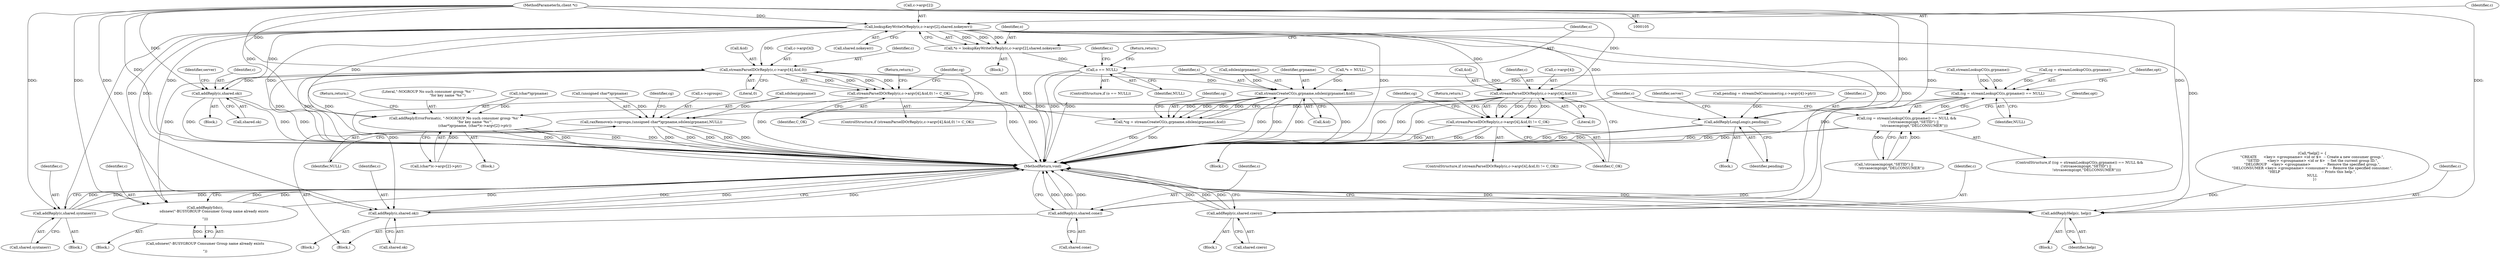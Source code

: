 digraph "1_redis_c04082cf138f1f51cedf05ee9ad36fb6763cafc6@array" {
"1000143" [label="(Call,lookupKeyWriteOrReply(c,c->argv[2],shared.nokeyerr))"];
"1000106" [label="(MethodParameterIn,client *c)"];
"1000141" [label="(Call,*o = lookupKeyWriteOrReply(c,c->argv[2],shared.nokeyerr))"];
"1000154" [label="(Call,o == NULL)"];
"1000174" [label="(Call,(cg = streamLookupCG(s,grpname)) == NULL)"];
"1000173" [label="(Call,(cg = streamLookupCG(s,grpname)) == NULL &&\n            (!strcasecmp(opt,\"SETID\") ||\n             !strcasecmp(opt,\"DELCONSUMER\")))"];
"1000354" [label="(Call,raxRemove(s->cgroups,(unsigned char*)grpname,sdslen(grpname),NULL))"];
"1000191" [label="(Call,addReplyErrorFormat(c, \"-NOGROUP No such consumer group '%s' \"\n                                   \"for key name '%s'\",\n                                   (char*)grpname, (char*)c->argv[2]->ptr))"];
"1000240" [label="(Call,streamParseIDOrReply(c,c->argv[4],&id,0))"];
"1000239" [label="(Call,streamParseIDOrReply(c,c->argv[4],&id,0) != C_OK)"];
"1000256" [label="(Call,streamCreateCG(s,grpname,sdslen(grpname),&id))"];
"1000254" [label="(Call,*cg = streamCreateCG(s,grpname,sdslen(grpname),&id))"];
"1000266" [label="(Call,addReply(c,shared.ok))"];
"1000277" [label="(Call,addReplySds(c,\n                sdsnew(\"-BUSYGROUP Consumer Group name already exists\r\n\")))"];
"1000315" [label="(Call,streamParseIDOrReply(c,c->argv[4],&id,0))"];
"1000314" [label="(Call,streamParseIDOrReply(c,c->argv[4],&id,0) != C_OK)"];
"1000333" [label="(Call,addReply(c,shared.ok))"];
"1000366" [label="(Call,addReply(c,shared.cone))"];
"1000373" [label="(Call,addReply(c,shared.czero))"];
"1000403" [label="(Call,addReplyLongLong(c,pending))"];
"1000417" [label="(Call,addReplyHelp(c, help))"];
"1000422" [label="(Call,addReply(c,shared.syntaxerr))"];
"1000142" [label="(Identifier,o)"];
"1000257" [label="(Identifier,s)"];
"1000313" [label="(ControlStructure,if (streamParseIDOrReply(c,c->argv[4],&id,0) != C_OK))"];
"1000334" [label="(Identifier,c)"];
"1000145" [label="(Call,c->argv[2])"];
"1000358" [label="(Call,(unsigned char*)grpname)"];
"1000157" [label="(Return,return;)"];
"1000252" [label="(Return,return;)"];
"1000354" [label="(Call,raxRemove(s->cgroups,(unsigned char*)grpname,sdslen(grpname),NULL))"];
"1000192" [label="(Identifier,c)"];
"1000375" [label="(Call,shared.czero)"];
"1000417" [label="(Call,addReplyHelp(c, help))"];
"1000194" [label="(Call,(char*)grpname)"];
"1000367" [label="(Identifier,c)"];
"1000363" [label="(Identifier,NULL)"];
"1000366" [label="(Call,addReply(c,shared.cone))"];
"1000392" [label="(Call,pending = streamDelConsumer(cg,c->argv[4]->ptr))"];
"1000422" [label="(Call,addReply(c,shared.syntaxerr))"];
"1000139" [label="(Block,)"];
"1000390" [label="(Block,)"];
"1000156" [label="(Identifier,NULL)"];
"1000276" [label="(Block,)"];
"1000268" [label="(Call,shared.ok)"];
"1000141" [label="(Call,*o = lookupKeyWriteOrReply(c,c->argv[2],shared.nokeyerr))"];
"1000155" [label="(Identifier,o)"];
"1000335" [label="(Call,shared.ok)"];
"1000206" [label="(Return,return;)"];
"1000255" [label="(Identifier,cg)"];
"1000424" [label="(Call,shared.syntaxerr)"];
"1000404" [label="(Identifier,c)"];
"1000373" [label="(Call,addReply(c,shared.czero))"];
"1000180" [label="(Identifier,NULL)"];
"1000277" [label="(Call,addReplySds(c,\n                sdsnew(\"-BUSYGROUP Consumer Group name already exists\r\n\")))"];
"1000153" [label="(ControlStructure,if (o == NULL))"];
"1000279" [label="(Call,sdsnew(\"-BUSYGROUP Consumer Group name already exists\r\n\"))"];
"1000144" [label="(Identifier,c)"];
"1000150" [label="(Call,shared.nokeyerr)"];
"1000273" [label="(Identifier,server)"];
"1000177" [label="(Call,streamLookupCG(s,grpname))"];
"1000249" [label="(Literal,0)"];
"1000181" [label="(Call,!strcasecmp(opt,\"SETID\") ||\n             !strcasecmp(opt,\"DELCONSUMER\"))"];
"1000154" [label="(Call,o == NULL)"];
"1000267" [label="(Identifier,c)"];
"1000421" [label="(Block,)"];
"1000109" [label="(Call,*help[] = {\n\"CREATE      <key> <groupname> <id or $>  -- Create a new consumer group.\",\n\"SETID       <key> <groupname> <id or $>  -- Set the current group ID.\",\n\"DELGROUP    <key> <groupname>            -- Remove the specified group.\",\n\"DELCONSUMER <key> <groupname> <consumer> -- Remove the specified conusmer.\",\n\"HELP                                     -- Prints this help.\",\nNULL\n    })"];
"1000423" [label="(Identifier,c)"];
"1000408" [label="(Identifier,server)"];
"1000174" [label="(Call,(cg = streamLookupCG(s,grpname)) == NULL)"];
"1000372" [label="(Block,)"];
"1000368" [label="(Call,shared.cone)"];
"1000218" [label="(Block,)"];
"1000418" [label="(Identifier,c)"];
"1000173" [label="(Call,(cg = streamLookupCG(s,grpname)) == NULL &&\n            (!strcasecmp(opt,\"SETID\") ||\n             !strcasecmp(opt,\"DELCONSUMER\")))"];
"1000191" [label="(Call,addReplyErrorFormat(c, \"-NOGROUP No such consumer group '%s' \"\n                                   \"for key name '%s'\",\n                                   (char*)grpname, (char*)c->argv[2]->ptr))"];
"1000239" [label="(Call,streamParseIDOrReply(c,c->argv[4],&id,0) != C_OK)"];
"1000316" [label="(Identifier,c)"];
"1000427" [label="(MethodReturn,void)"];
"1000374" [label="(Identifier,c)"];
"1000175" [label="(Call,cg = streamLookupCG(s,grpname))"];
"1000250" [label="(Identifier,C_OK)"];
"1000184" [label="(Identifier,opt)"];
"1000315" [label="(Call,streamParseIDOrReply(c,c->argv[4],&id,0))"];
"1000256" [label="(Call,streamCreateCG(s,grpname,sdslen(grpname),&id))"];
"1000254" [label="(Call,*cg = streamCreateCG(s,grpname,sdslen(grpname),&id))"];
"1000333" [label="(Call,addReply(c,shared.ok))"];
"1000211" [label="(Identifier,opt)"];
"1000259" [label="(Call,sdslen(grpname))"];
"1000317" [label="(Call,c->argv[4])"];
"1000330" [label="(Identifier,cg)"];
"1000238" [label="(ControlStructure,if (streamParseIDOrReply(c,c->argv[4],&id,0) != C_OK))"];
"1000419" [label="(Identifier,help)"];
"1000365" [label="(Identifier,cg)"];
"1000193" [label="(Literal,\"-NOGROUP No such consumer group '%s' \"\n                                   \"for key name '%s'\")"];
"1000405" [label="(Identifier,pending)"];
"1000197" [label="(Call,(char*)c->argv[2]->ptr)"];
"1000264" [label="(Identifier,cg)"];
"1000327" [label="(Return,return;)"];
"1000190" [label="(Block,)"];
"1000258" [label="(Identifier,grpname)"];
"1000278" [label="(Identifier,c)"];
"1000355" [label="(Call,s->cgroups)"];
"1000361" [label="(Call,sdslen(grpname))"];
"1000314" [label="(Call,streamParseIDOrReply(c,c->argv[4],&id,0) != C_OK)"];
"1000240" [label="(Call,streamParseIDOrReply(c,c->argv[4],&id,0))"];
"1000324" [label="(Literal,0)"];
"1000159" [label="(Identifier,s)"];
"1000143" [label="(Call,lookupKeyWriteOrReply(c,c->argv[2],shared.nokeyerr))"];
"1000325" [label="(Identifier,C_OK)"];
"1000416" [label="(Block,)"];
"1000172" [label="(ControlStructure,if ((cg = streamLookupCG(s,grpname)) == NULL &&\n            (!strcasecmp(opt,\"SETID\") ||\n             !strcasecmp(opt,\"DELCONSUMER\"))))"];
"1000353" [label="(Block,)"];
"1000322" [label="(Call,&id)"];
"1000242" [label="(Call,c->argv[4])"];
"1000106" [label="(MethodParameterIn,client *c)"];
"1000265" [label="(Block,)"];
"1000241" [label="(Identifier,c)"];
"1000112" [label="(Call,*s = NULL)"];
"1000293" [label="(Block,)"];
"1000261" [label="(Call,&id)"];
"1000266" [label="(Call,addReply(c,shared.ok))"];
"1000247" [label="(Call,&id)"];
"1000403" [label="(Call,addReplyLongLong(c,pending))"];
"1000143" -> "1000141"  [label="AST: "];
"1000143" -> "1000150"  [label="CFG: "];
"1000144" -> "1000143"  [label="AST: "];
"1000145" -> "1000143"  [label="AST: "];
"1000150" -> "1000143"  [label="AST: "];
"1000141" -> "1000143"  [label="CFG: "];
"1000143" -> "1000427"  [label="DDG: "];
"1000143" -> "1000427"  [label="DDG: "];
"1000143" -> "1000427"  [label="DDG: "];
"1000143" -> "1000141"  [label="DDG: "];
"1000143" -> "1000141"  [label="DDG: "];
"1000143" -> "1000141"  [label="DDG: "];
"1000106" -> "1000143"  [label="DDG: "];
"1000143" -> "1000191"  [label="DDG: "];
"1000143" -> "1000240"  [label="DDG: "];
"1000143" -> "1000266"  [label="DDG: "];
"1000143" -> "1000277"  [label="DDG: "];
"1000143" -> "1000315"  [label="DDG: "];
"1000143" -> "1000333"  [label="DDG: "];
"1000143" -> "1000366"  [label="DDG: "];
"1000143" -> "1000373"  [label="DDG: "];
"1000143" -> "1000403"  [label="DDG: "];
"1000143" -> "1000417"  [label="DDG: "];
"1000143" -> "1000422"  [label="DDG: "];
"1000106" -> "1000105"  [label="AST: "];
"1000106" -> "1000427"  [label="DDG: "];
"1000106" -> "1000191"  [label="DDG: "];
"1000106" -> "1000240"  [label="DDG: "];
"1000106" -> "1000266"  [label="DDG: "];
"1000106" -> "1000277"  [label="DDG: "];
"1000106" -> "1000315"  [label="DDG: "];
"1000106" -> "1000333"  [label="DDG: "];
"1000106" -> "1000366"  [label="DDG: "];
"1000106" -> "1000373"  [label="DDG: "];
"1000106" -> "1000403"  [label="DDG: "];
"1000106" -> "1000417"  [label="DDG: "];
"1000106" -> "1000422"  [label="DDG: "];
"1000141" -> "1000139"  [label="AST: "];
"1000142" -> "1000141"  [label="AST: "];
"1000155" -> "1000141"  [label="CFG: "];
"1000141" -> "1000427"  [label="DDG: "];
"1000141" -> "1000154"  [label="DDG: "];
"1000154" -> "1000153"  [label="AST: "];
"1000154" -> "1000156"  [label="CFG: "];
"1000155" -> "1000154"  [label="AST: "];
"1000156" -> "1000154"  [label="AST: "];
"1000157" -> "1000154"  [label="CFG: "];
"1000159" -> "1000154"  [label="CFG: "];
"1000154" -> "1000427"  [label="DDG: "];
"1000154" -> "1000427"  [label="DDG: "];
"1000154" -> "1000427"  [label="DDG: "];
"1000154" -> "1000174"  [label="DDG: "];
"1000174" -> "1000173"  [label="AST: "];
"1000174" -> "1000180"  [label="CFG: "];
"1000175" -> "1000174"  [label="AST: "];
"1000180" -> "1000174"  [label="AST: "];
"1000184" -> "1000174"  [label="CFG: "];
"1000173" -> "1000174"  [label="CFG: "];
"1000174" -> "1000427"  [label="DDG: "];
"1000174" -> "1000173"  [label="DDG: "];
"1000175" -> "1000174"  [label="DDG: "];
"1000177" -> "1000174"  [label="DDG: "];
"1000177" -> "1000174"  [label="DDG: "];
"1000174" -> "1000354"  [label="DDG: "];
"1000173" -> "1000172"  [label="AST: "];
"1000173" -> "1000181"  [label="CFG: "];
"1000181" -> "1000173"  [label="AST: "];
"1000192" -> "1000173"  [label="CFG: "];
"1000211" -> "1000173"  [label="CFG: "];
"1000173" -> "1000427"  [label="DDG: "];
"1000173" -> "1000427"  [label="DDG: "];
"1000173" -> "1000427"  [label="DDG: "];
"1000181" -> "1000173"  [label="DDG: "];
"1000181" -> "1000173"  [label="DDG: "];
"1000354" -> "1000353"  [label="AST: "];
"1000354" -> "1000363"  [label="CFG: "];
"1000355" -> "1000354"  [label="AST: "];
"1000358" -> "1000354"  [label="AST: "];
"1000361" -> "1000354"  [label="AST: "];
"1000363" -> "1000354"  [label="AST: "];
"1000365" -> "1000354"  [label="CFG: "];
"1000354" -> "1000427"  [label="DDG: "];
"1000354" -> "1000427"  [label="DDG: "];
"1000354" -> "1000427"  [label="DDG: "];
"1000354" -> "1000427"  [label="DDG: "];
"1000354" -> "1000427"  [label="DDG: "];
"1000358" -> "1000354"  [label="DDG: "];
"1000361" -> "1000354"  [label="DDG: "];
"1000191" -> "1000190"  [label="AST: "];
"1000191" -> "1000197"  [label="CFG: "];
"1000192" -> "1000191"  [label="AST: "];
"1000193" -> "1000191"  [label="AST: "];
"1000194" -> "1000191"  [label="AST: "];
"1000197" -> "1000191"  [label="AST: "];
"1000206" -> "1000191"  [label="CFG: "];
"1000191" -> "1000427"  [label="DDG: "];
"1000191" -> "1000427"  [label="DDG: "];
"1000191" -> "1000427"  [label="DDG: "];
"1000191" -> "1000427"  [label="DDG: "];
"1000194" -> "1000191"  [label="DDG: "];
"1000197" -> "1000191"  [label="DDG: "];
"1000240" -> "1000239"  [label="AST: "];
"1000240" -> "1000249"  [label="CFG: "];
"1000241" -> "1000240"  [label="AST: "];
"1000242" -> "1000240"  [label="AST: "];
"1000247" -> "1000240"  [label="AST: "];
"1000249" -> "1000240"  [label="AST: "];
"1000250" -> "1000240"  [label="CFG: "];
"1000240" -> "1000427"  [label="DDG: "];
"1000240" -> "1000427"  [label="DDG: "];
"1000240" -> "1000427"  [label="DDG: "];
"1000240" -> "1000239"  [label="DDG: "];
"1000240" -> "1000239"  [label="DDG: "];
"1000240" -> "1000239"  [label="DDG: "];
"1000240" -> "1000239"  [label="DDG: "];
"1000240" -> "1000256"  [label="DDG: "];
"1000240" -> "1000266"  [label="DDG: "];
"1000240" -> "1000277"  [label="DDG: "];
"1000239" -> "1000238"  [label="AST: "];
"1000239" -> "1000250"  [label="CFG: "];
"1000250" -> "1000239"  [label="AST: "];
"1000252" -> "1000239"  [label="CFG: "];
"1000255" -> "1000239"  [label="CFG: "];
"1000239" -> "1000427"  [label="DDG: "];
"1000239" -> "1000427"  [label="DDG: "];
"1000239" -> "1000427"  [label="DDG: "];
"1000256" -> "1000254"  [label="AST: "];
"1000256" -> "1000261"  [label="CFG: "];
"1000257" -> "1000256"  [label="AST: "];
"1000258" -> "1000256"  [label="AST: "];
"1000259" -> "1000256"  [label="AST: "];
"1000261" -> "1000256"  [label="AST: "];
"1000254" -> "1000256"  [label="CFG: "];
"1000256" -> "1000427"  [label="DDG: "];
"1000256" -> "1000427"  [label="DDG: "];
"1000256" -> "1000427"  [label="DDG: "];
"1000256" -> "1000427"  [label="DDG: "];
"1000256" -> "1000254"  [label="DDG: "];
"1000256" -> "1000254"  [label="DDG: "];
"1000256" -> "1000254"  [label="DDG: "];
"1000256" -> "1000254"  [label="DDG: "];
"1000177" -> "1000256"  [label="DDG: "];
"1000112" -> "1000256"  [label="DDG: "];
"1000259" -> "1000256"  [label="DDG: "];
"1000254" -> "1000218"  [label="AST: "];
"1000255" -> "1000254"  [label="AST: "];
"1000264" -> "1000254"  [label="CFG: "];
"1000254" -> "1000427"  [label="DDG: "];
"1000254" -> "1000427"  [label="DDG: "];
"1000266" -> "1000265"  [label="AST: "];
"1000266" -> "1000268"  [label="CFG: "];
"1000267" -> "1000266"  [label="AST: "];
"1000268" -> "1000266"  [label="AST: "];
"1000273" -> "1000266"  [label="CFG: "];
"1000266" -> "1000427"  [label="DDG: "];
"1000266" -> "1000427"  [label="DDG: "];
"1000266" -> "1000427"  [label="DDG: "];
"1000277" -> "1000276"  [label="AST: "];
"1000277" -> "1000279"  [label="CFG: "];
"1000278" -> "1000277"  [label="AST: "];
"1000279" -> "1000277"  [label="AST: "];
"1000427" -> "1000277"  [label="CFG: "];
"1000277" -> "1000427"  [label="DDG: "];
"1000277" -> "1000427"  [label="DDG: "];
"1000277" -> "1000427"  [label="DDG: "];
"1000279" -> "1000277"  [label="DDG: "];
"1000315" -> "1000314"  [label="AST: "];
"1000315" -> "1000324"  [label="CFG: "];
"1000316" -> "1000315"  [label="AST: "];
"1000317" -> "1000315"  [label="AST: "];
"1000322" -> "1000315"  [label="AST: "];
"1000324" -> "1000315"  [label="AST: "];
"1000325" -> "1000315"  [label="CFG: "];
"1000315" -> "1000427"  [label="DDG: "];
"1000315" -> "1000427"  [label="DDG: "];
"1000315" -> "1000427"  [label="DDG: "];
"1000315" -> "1000314"  [label="DDG: "];
"1000315" -> "1000314"  [label="DDG: "];
"1000315" -> "1000314"  [label="DDG: "];
"1000315" -> "1000314"  [label="DDG: "];
"1000315" -> "1000333"  [label="DDG: "];
"1000314" -> "1000313"  [label="AST: "];
"1000314" -> "1000325"  [label="CFG: "];
"1000325" -> "1000314"  [label="AST: "];
"1000327" -> "1000314"  [label="CFG: "];
"1000330" -> "1000314"  [label="CFG: "];
"1000314" -> "1000427"  [label="DDG: "];
"1000314" -> "1000427"  [label="DDG: "];
"1000314" -> "1000427"  [label="DDG: "];
"1000333" -> "1000293"  [label="AST: "];
"1000333" -> "1000335"  [label="CFG: "];
"1000334" -> "1000333"  [label="AST: "];
"1000335" -> "1000333"  [label="AST: "];
"1000427" -> "1000333"  [label="CFG: "];
"1000333" -> "1000427"  [label="DDG: "];
"1000333" -> "1000427"  [label="DDG: "];
"1000333" -> "1000427"  [label="DDG: "];
"1000366" -> "1000353"  [label="AST: "];
"1000366" -> "1000368"  [label="CFG: "];
"1000367" -> "1000366"  [label="AST: "];
"1000368" -> "1000366"  [label="AST: "];
"1000427" -> "1000366"  [label="CFG: "];
"1000366" -> "1000427"  [label="DDG: "];
"1000366" -> "1000427"  [label="DDG: "];
"1000366" -> "1000427"  [label="DDG: "];
"1000373" -> "1000372"  [label="AST: "];
"1000373" -> "1000375"  [label="CFG: "];
"1000374" -> "1000373"  [label="AST: "];
"1000375" -> "1000373"  [label="AST: "];
"1000427" -> "1000373"  [label="CFG: "];
"1000373" -> "1000427"  [label="DDG: "];
"1000373" -> "1000427"  [label="DDG: "];
"1000373" -> "1000427"  [label="DDG: "];
"1000403" -> "1000390"  [label="AST: "];
"1000403" -> "1000405"  [label="CFG: "];
"1000404" -> "1000403"  [label="AST: "];
"1000405" -> "1000403"  [label="AST: "];
"1000408" -> "1000403"  [label="CFG: "];
"1000403" -> "1000427"  [label="DDG: "];
"1000403" -> "1000427"  [label="DDG: "];
"1000403" -> "1000427"  [label="DDG: "];
"1000392" -> "1000403"  [label="DDG: "];
"1000417" -> "1000416"  [label="AST: "];
"1000417" -> "1000419"  [label="CFG: "];
"1000418" -> "1000417"  [label="AST: "];
"1000419" -> "1000417"  [label="AST: "];
"1000427" -> "1000417"  [label="CFG: "];
"1000417" -> "1000427"  [label="DDG: "];
"1000417" -> "1000427"  [label="DDG: "];
"1000417" -> "1000427"  [label="DDG: "];
"1000109" -> "1000417"  [label="DDG: "];
"1000422" -> "1000421"  [label="AST: "];
"1000422" -> "1000424"  [label="CFG: "];
"1000423" -> "1000422"  [label="AST: "];
"1000424" -> "1000422"  [label="AST: "];
"1000427" -> "1000422"  [label="CFG: "];
"1000422" -> "1000427"  [label="DDG: "];
"1000422" -> "1000427"  [label="DDG: "];
"1000422" -> "1000427"  [label="DDG: "];
}
